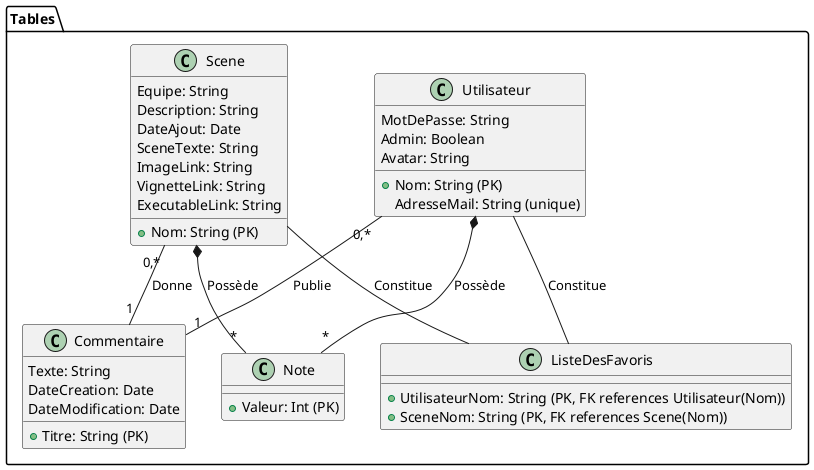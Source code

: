 @startuml

!define ENTITY class
!define ENTITY_EXT << (E, #FFAAAA) >>
!define RELATION -[hidden]->

package "Tables" {
    ENTITY Utilisateur {
        + Nom: String (PK)
        AdresseMail: String (unique)
        MotDePasse: String
        Admin: Boolean
        Avatar: String
    }

    ENTITY Scene {
        + Nom: String (PK)
        Equipe: String
        Description: String
        DateAjout: Date
        SceneTexte: String
        ImageLink: String
        VignetteLink: String
        ExecutableLink: String
    }

    ENTITY Commentaire {
        + Titre: String (PK)
        Texte: String
        DateCreation: Date
        DateModification: Date
    }

    ENTITY Note {
        + Valeur: Int (PK)
    }

    ENTITY ListeDesFavoris {
        + UtilisateurNom: String (PK, FK references Utilisateur(Nom))
        + SceneNom: String (PK, FK references Scene(Nom))
    }
}

Utilisateur -- ListeDesFavoris : "Constitue"
Scene -- ListeDesFavoris : "Constitue"
Scene *-- "*" Note : "Possède"
Utilisateur *-- "*" Note  : "Possède"
Utilisateur "0,*" -- "1" Commentaire : "Publie"
Scene "0,*" -- "1" Commentaire : "Donne"

@enduml

